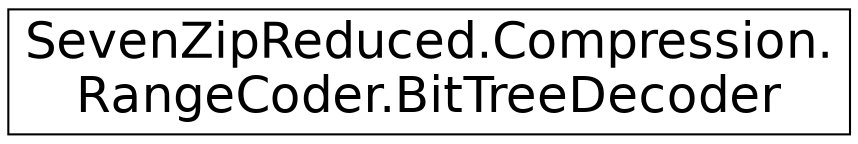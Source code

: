 digraph "Graphical Class Hierarchy"
{
  edge [fontname="Helvetica",fontsize="24",labelfontname="Helvetica",labelfontsize="24"];
  node [fontname="Helvetica",fontsize="24",shape=record];
  rankdir="LR";
  Node1 [label="SevenZipReduced.Compression.\lRangeCoder.BitTreeDecoder",height=0.2,width=0.4,color="black", fillcolor="white", style="filled",URL="$struct_seven_zip_reduced_1_1_compression_1_1_range_coder_1_1_bit_tree_decoder.html"];
}
